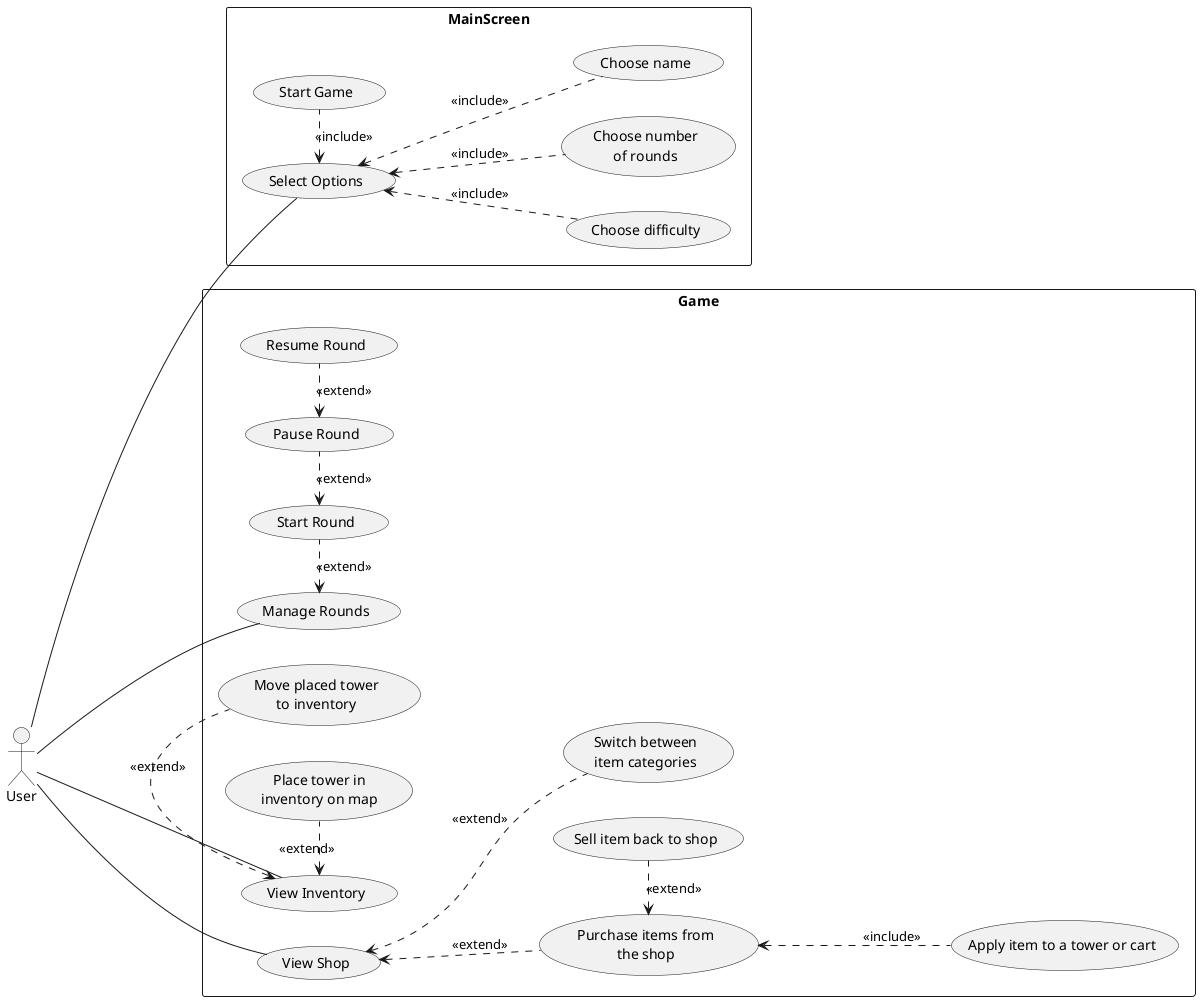 @startuml
'https://plantuml.com/use-case-diagram

left to right direction
skinparam packageStyle rectangle

actor User

rectangle MainScreen {
User --- (Select Options)
(Select Options) <.. (Choose difficulty) : "<<include>>"
(Select Options) <.. (Choose number\nof rounds) : "<<include>>"
(Select Options) <.. (Choose name) : "<<include>>"
(Select Options) <. (Start Game) : "                      <<include>>"
}

rectangle Game {
User --- (View Shop)
User --- (View Inventory)

User --- (Manage Rounds)
(Manage Rounds) <. (Start Round) : "                      <<extend>>"
(Start Round) <. (Pause Round) : "                      <<extend>>"
(Pause Round) <. (Resume Round) : "                      <<extend>>"

(View Shop) <.. (Switch between\nitem categories) : "<<extend>>"
(View Shop) <.. (Purchase items from\nthe shop) : "<<extend>>"
(Purchase items from\nthe shop) <. (Sell item back to shop) : "                      <<extend>>"
(Purchase items from\nthe shop) <.. (Apply item to a tower or cart) : "                      <<include>>"

(View Inventory) <. (Move placed tower\nto inventory) : "<<extend>>"
(View Inventory) <. (Place tower in\ninventory on map) : "<<extend>>"


}
@enduml